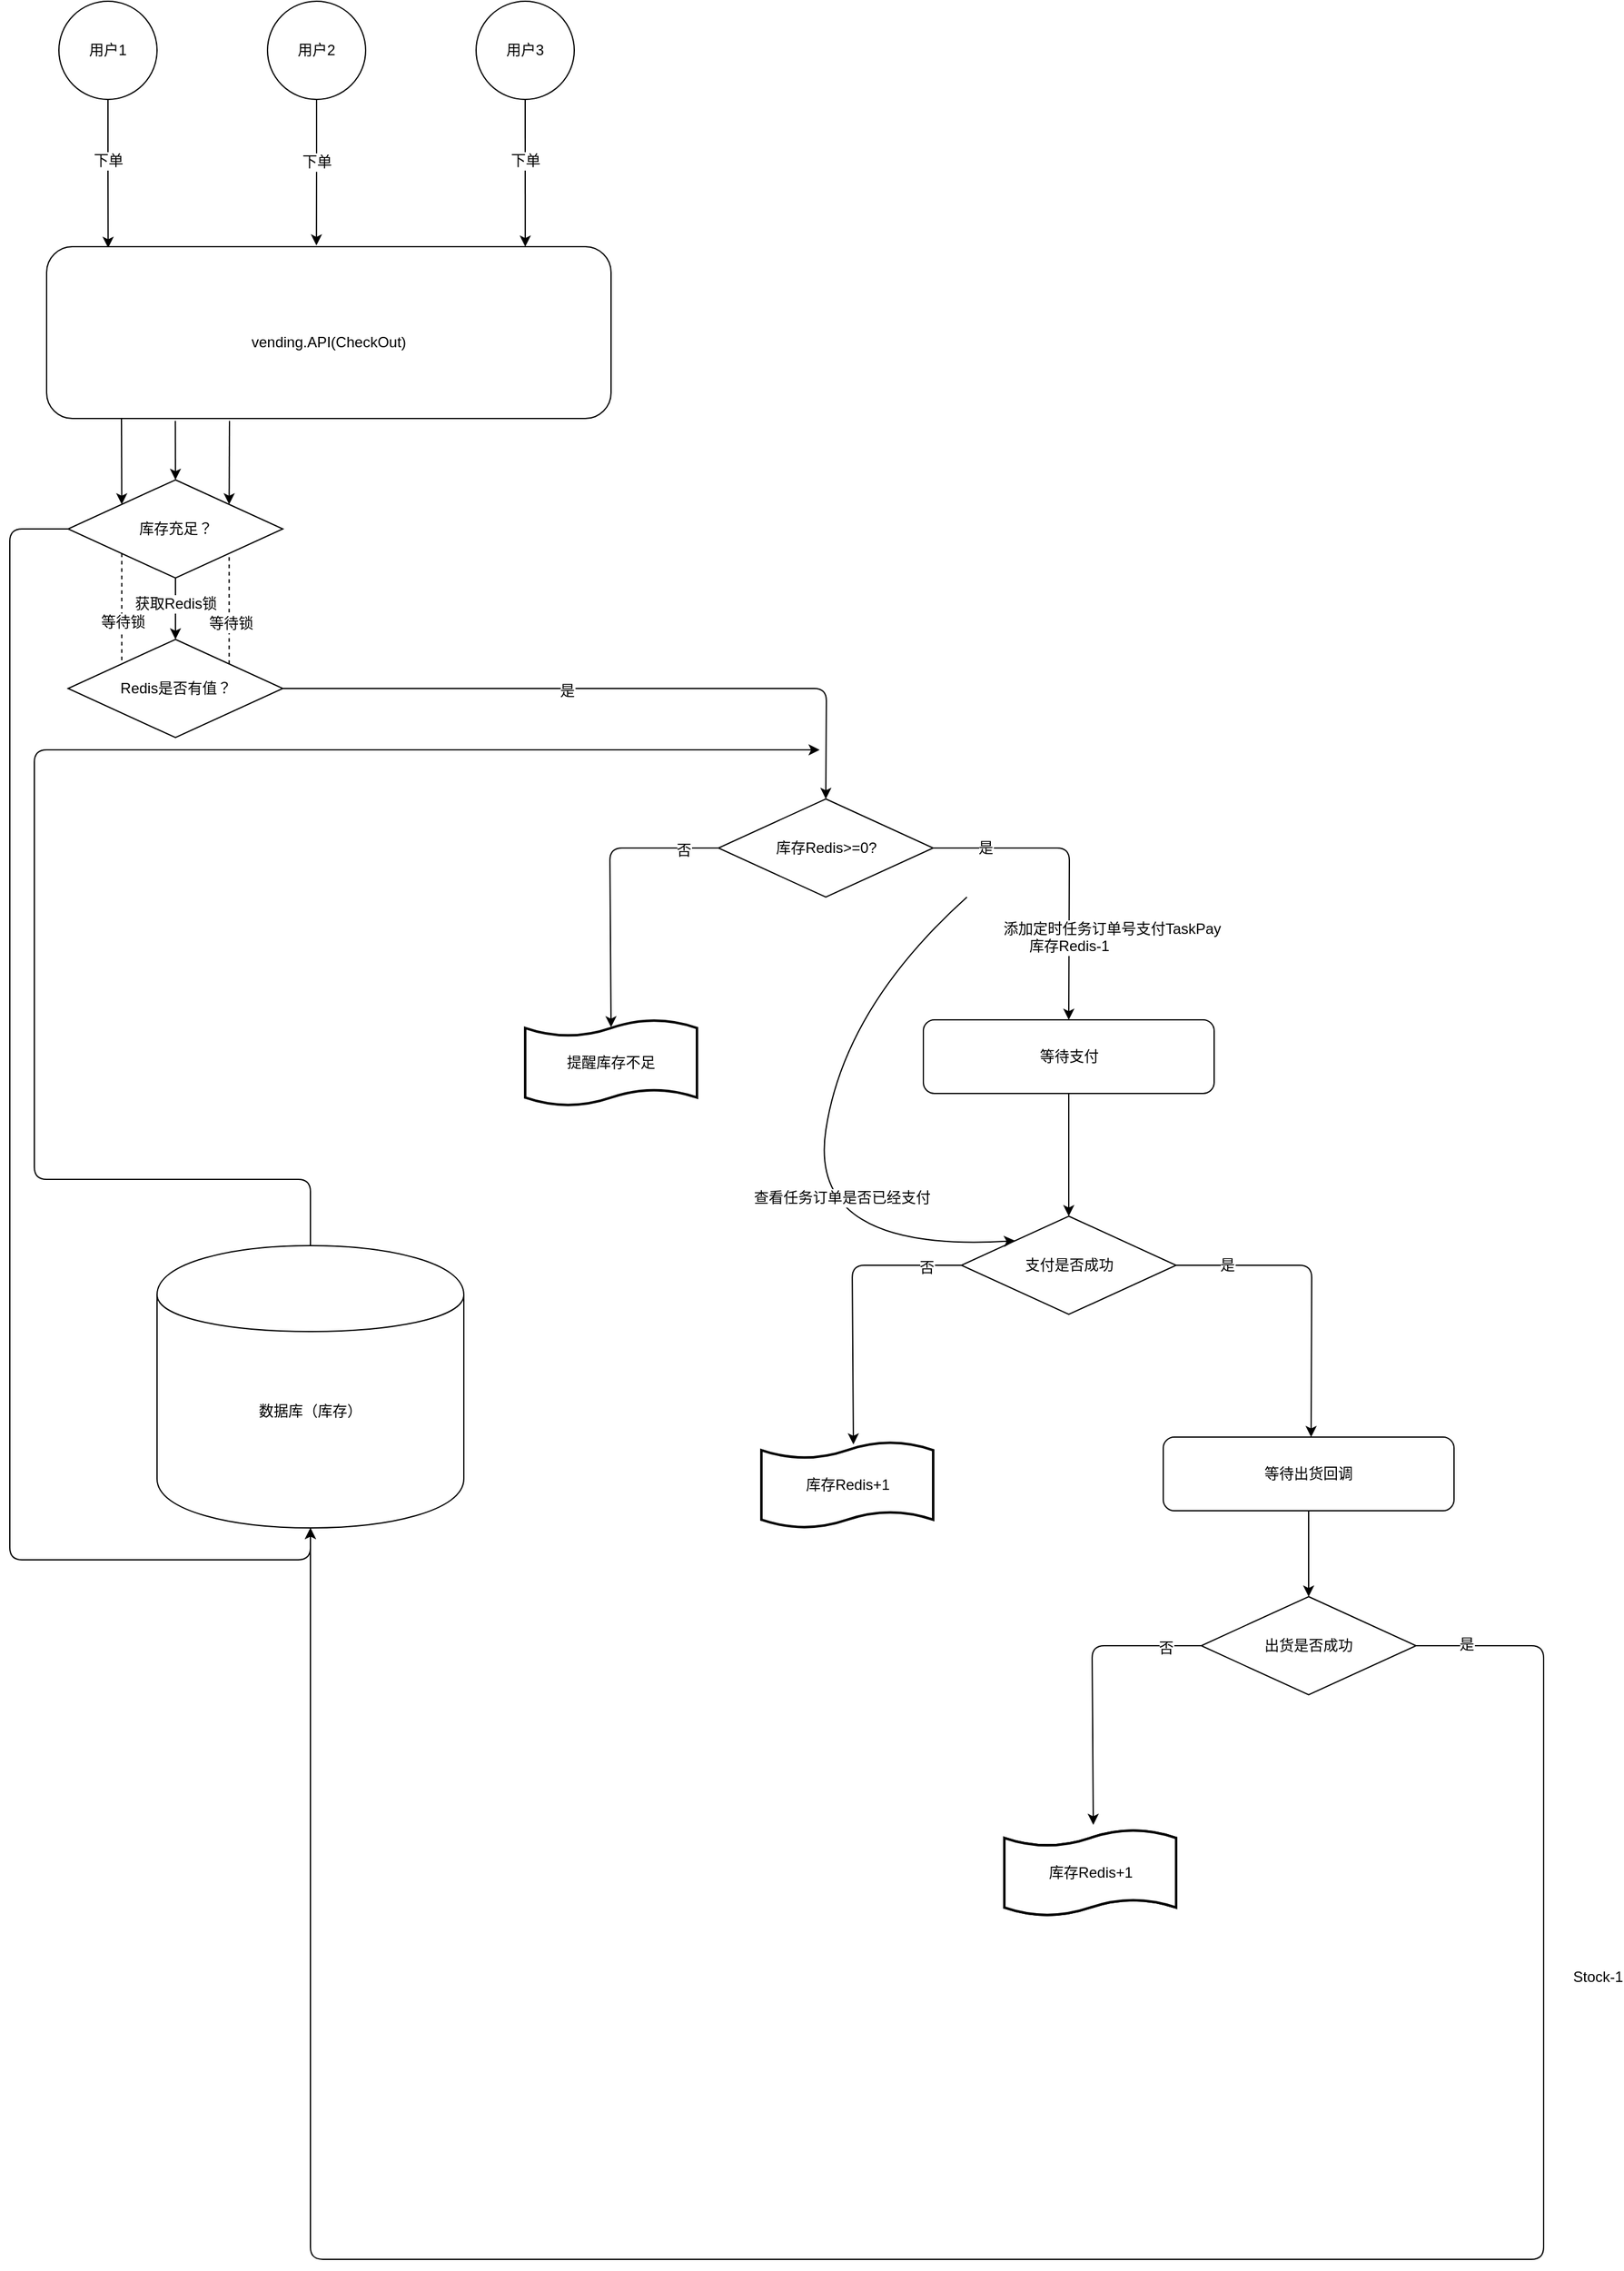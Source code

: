 <mxfile version="10.5.4" type="github"><diagram id="-4kzwGjPp0YoTaf24D5y" name="ÃÂ§ÃÂ¬ÃÂ¬ 1 ÃÂ©ÃÂ¡ÃÂµ"><mxGraphModel dx="914" dy="591" grid="1" gridSize="10" guides="1" tooltips="1" connect="1" arrows="1" fold="1" page="1" pageScale="1" pageWidth="827" pageHeight="1169" math="0" shadow="0"><root><mxCell id="0"/><mxCell id="1" parent="0"/><mxCell id="LSyAYEil4Msc9BgaxXhF-6" style="edgeStyle=orthogonalEdgeStyle;rounded=0;orthogonalLoop=1;jettySize=auto;html=1;exitX=0.5;exitY=1;exitDx=0;exitDy=0;entryX=0.109;entryY=0.007;entryDx=0;entryDy=0;entryPerimeter=0;" parent="1" source="3ba6V8PA6-8waUKWH-R8-1" target="LSyAYEil4Msc9BgaxXhF-4" edge="1"><mxGeometry relative="1" as="geometry"/></mxCell><mxCell id="LSyAYEil4Msc9BgaxXhF-15" value="下单" style="text;html=1;resizable=0;points=[];align=center;verticalAlign=middle;labelBackgroundColor=#ffffff;" parent="LSyAYEil4Msc9BgaxXhF-6" vertex="1" connectable="0"><mxGeometry x="-0.759" y="-1" relative="1" as="geometry"><mxPoint x="1" y="35" as="offset"/></mxGeometry></mxCell><mxCell id="3ba6V8PA6-8waUKWH-R8-1" value="用户1" style="ellipse;whiteSpace=wrap;html=1;aspect=fixed;" parent="1" vertex="1"><mxGeometry x="150" y="40" width="80" height="80" as="geometry"/></mxCell><mxCell id="LSyAYEil4Msc9BgaxXhF-2" value="用户2" style="ellipse;whiteSpace=wrap;html=1;aspect=fixed;" parent="1" vertex="1"><mxGeometry x="320" y="40" width="80" height="80" as="geometry"/></mxCell><mxCell id="LSyAYEil4Msc9BgaxXhF-3" value="用户3" style="ellipse;whiteSpace=wrap;html=1;aspect=fixed;" parent="1" vertex="1"><mxGeometry x="490" y="40" width="80" height="80" as="geometry"/></mxCell><mxCell id="LSyAYEil4Msc9BgaxXhF-4" value="&lt;div&gt;&lt;br&gt;&lt;/div&gt;&lt;div&gt;vending.API(CheckOut)&lt;br&gt;&lt;/div&gt;" style="rounded=1;whiteSpace=wrap;html=1;" parent="1" vertex="1"><mxGeometry x="140" y="240" width="460" height="140" as="geometry"/></mxCell><mxCell id="LSyAYEil4Msc9BgaxXhF-7" style="edgeStyle=orthogonalEdgeStyle;rounded=0;orthogonalLoop=1;jettySize=auto;html=1;exitX=0.5;exitY=1;exitDx=0;exitDy=0;entryX=0.478;entryY=-0.007;entryDx=0;entryDy=0;entryPerimeter=0;" parent="1" source="LSyAYEil4Msc9BgaxXhF-2" target="LSyAYEil4Msc9BgaxXhF-4" edge="1"><mxGeometry relative="1" as="geometry"><mxPoint x="340" y="130" as="sourcePoint"/><mxPoint x="340" y="221" as="targetPoint"/></mxGeometry></mxCell><mxCell id="LSyAYEil4Msc9BgaxXhF-16" value="下单" style="text;html=1;resizable=0;points=[];align=center;verticalAlign=middle;labelBackgroundColor=#ffffff;" parent="LSyAYEil4Msc9BgaxXhF-7" vertex="1" connectable="0"><mxGeometry x="-0.707" y="-2" relative="1" as="geometry"><mxPoint x="2" y="33" as="offset"/></mxGeometry></mxCell><mxCell id="LSyAYEil4Msc9BgaxXhF-9" value="" style="endArrow=classic;html=1;exitX=0.5;exitY=1;exitDx=0;exitDy=0;entryX=0.848;entryY=0;entryDx=0;entryDy=0;entryPerimeter=0;" parent="1" source="LSyAYEil4Msc9BgaxXhF-3" target="LSyAYEil4Msc9BgaxXhF-4" edge="1"><mxGeometry width="50" height="50" relative="1" as="geometry"><mxPoint x="140" y="420" as="sourcePoint"/><mxPoint x="190" y="370" as="targetPoint"/></mxGeometry></mxCell><mxCell id="LSyAYEil4Msc9BgaxXhF-17" value="下单" style="text;html=1;resizable=0;points=[];align=center;verticalAlign=middle;labelBackgroundColor=#ffffff;" parent="LSyAYEil4Msc9BgaxXhF-9" vertex="1" connectable="0"><mxGeometry x="-0.658" y="4" relative="1" as="geometry"><mxPoint x="-4" y="29" as="offset"/></mxGeometry></mxCell><mxCell id="LSyAYEil4Msc9BgaxXhF-19" value="数据库（库存）" style="shape=cylinder;whiteSpace=wrap;html=1;boundedLbl=1;backgroundOutline=1;" parent="1" vertex="1"><mxGeometry x="230" y="1054" width="250" height="230" as="geometry"/></mxCell><mxCell id="LSyAYEil4Msc9BgaxXhF-20" value="等待支付" style="rounded=1;whiteSpace=wrap;html=1;" parent="1" vertex="1"><mxGeometry x="854.5" y="870" width="237" height="60" as="geometry"/></mxCell><mxCell id="LSyAYEil4Msc9BgaxXhF-24" value="" style="endArrow=classic;html=1;exitX=0.228;exitY=1.014;exitDx=0;exitDy=0;exitPerimeter=0;entryX=0.5;entryY=0;entryDx=0;entryDy=0;" parent="1" source="LSyAYEil4Msc9BgaxXhF-4" target="LSyAYEil4Msc9BgaxXhF-26" edge="1"><mxGeometry width="50" height="50" relative="1" as="geometry"><mxPoint x="300" y="630" as="sourcePoint"/><mxPoint x="245" y="470" as="targetPoint"/></mxGeometry></mxCell><mxCell id="LSyAYEil4Msc9BgaxXhF-27" style="edgeStyle=orthogonalEdgeStyle;rounded=0;orthogonalLoop=1;jettySize=auto;html=1;entryX=0.5;entryY=0;entryDx=0;entryDy=0;" parent="1" source="LSyAYEil4Msc9BgaxXhF-26" target="LSyAYEil4Msc9BgaxXhF-28" edge="1"><mxGeometry relative="1" as="geometry"><mxPoint x="245" y="580" as="targetPoint"/></mxGeometry></mxCell><mxCell id="Z1qaRBLGycVt10238c1u-2" value="获取Redis锁" style="text;html=1;resizable=0;points=[];align=center;verticalAlign=middle;labelBackgroundColor=#ffffff;" vertex="1" connectable="0" parent="LSyAYEil4Msc9BgaxXhF-27"><mxGeometry x="0.218" relative="1" as="geometry"><mxPoint y="-10" as="offset"/></mxGeometry></mxCell><mxCell id="LSyAYEil4Msc9BgaxXhF-26" value="库存充足？&lt;br&gt;" style="rhombus;whiteSpace=wrap;html=1;" parent="1" vertex="1"><mxGeometry x="157.5" y="430" width="175" height="80" as="geometry"/></mxCell><mxCell id="LSyAYEil4Msc9BgaxXhF-28" value="Redis是否有值？" style="rhombus;whiteSpace=wrap;html=1;" parent="1" vertex="1"><mxGeometry x="157.5" y="560" width="175" height="80" as="geometry"/></mxCell><mxCell id="LSyAYEil4Msc9BgaxXhF-33" value="库存Redis&amp;gt;=0?" style="rhombus;whiteSpace=wrap;html=1;" parent="1" vertex="1"><mxGeometry x="687.5" y="690" width="175" height="80" as="geometry"/></mxCell><mxCell id="LSyAYEil4Msc9BgaxXhF-36" value="" style="endArrow=classic;html=1;exitX=0;exitY=0.5;exitDx=0;exitDy=0;entryX=0.5;entryY=1;entryDx=0;entryDy=0;" parent="1" source="LSyAYEil4Msc9BgaxXhF-26" target="LSyAYEil4Msc9BgaxXhF-19" edge="1"><mxGeometry width="50" height="50" relative="1" as="geometry"><mxPoint x="157.5" y="810" as="sourcePoint"/><mxPoint x="150" y="1080" as="targetPoint"/><Array as="points"><mxPoint x="110" y="470"/><mxPoint x="110" y="1310"/><mxPoint x="355" y="1310"/></Array></mxGeometry></mxCell><mxCell id="LSyAYEil4Msc9BgaxXhF-37" value="" style="endArrow=classic;html=1;exitX=0.5;exitY=0;exitDx=0;exitDy=0;" parent="1" source="LSyAYEil4Msc9BgaxXhF-19" edge="1"><mxGeometry width="50" height="50" relative="1" as="geometry"><mxPoint x="240" y="990" as="sourcePoint"/><mxPoint x="770" y="650" as="targetPoint"/><Array as="points"><mxPoint x="355" y="1000"/><mxPoint x="130" y="1000"/><mxPoint x="130" y="650"/></Array></mxGeometry></mxCell><mxCell id="LSyAYEil4Msc9BgaxXhF-40" value="" style="endArrow=classic;html=1;exitX=1;exitY=0.5;exitDx=0;exitDy=0;entryX=0.5;entryY=0;entryDx=0;entryDy=0;" parent="1" source="LSyAYEil4Msc9BgaxXhF-28" target="LSyAYEil4Msc9BgaxXhF-33" edge="1"><mxGeometry width="50" height="50" relative="1" as="geometry"><mxPoint x="607.5" y="600" as="sourcePoint"/><mxPoint x="699.5" y="790" as="targetPoint"/><Array as="points"><mxPoint x="775.5" y="600"/></Array></mxGeometry></mxCell><mxCell id="LSyAYEil4Msc9BgaxXhF-41" value="是" style="text;html=1;resizable=0;points=[];align=center;verticalAlign=middle;labelBackgroundColor=#ffffff;" parent="LSyAYEil4Msc9BgaxXhF-40" vertex="1" connectable="0"><mxGeometry x="-0.132" y="-2" relative="1" as="geometry"><mxPoint as="offset"/></mxGeometry></mxCell><mxCell id="LSyAYEil4Msc9BgaxXhF-44" value="" style="endArrow=classic;html=1;exitX=1;exitY=0.5;exitDx=0;exitDy=0;entryX=0.5;entryY=0;entryDx=0;entryDy=0;" parent="1" source="LSyAYEil4Msc9BgaxXhF-33" target="LSyAYEil4Msc9BgaxXhF-20" edge="1"><mxGeometry width="50" height="50" relative="1" as="geometry"><mxPoint x="617.5" y="610" as="sourcePoint"/><mxPoint x="785.5" y="700" as="targetPoint"/><Array as="points"><mxPoint x="973.5" y="730"/></Array></mxGeometry></mxCell><mxCell id="LSyAYEil4Msc9BgaxXhF-45" value="是" style="text;html=1;resizable=0;points=[];align=center;verticalAlign=middle;labelBackgroundColor=#ffffff;" parent="LSyAYEil4Msc9BgaxXhF-44" vertex="1" connectable="0"><mxGeometry x="-0.132" y="-2" relative="1" as="geometry"><mxPoint x="-67" y="-2" as="offset"/></mxGeometry></mxCell><mxCell id="LSyAYEil4Msc9BgaxXhF-47" value="库存Redis-1" style="text;html=1;resizable=0;points=[];align=center;verticalAlign=middle;labelBackgroundColor=#ffffff;" parent="LSyAYEil4Msc9BgaxXhF-44" vertex="1" connectable="0"><mxGeometry x="0.361" y="1" relative="1" as="geometry"><mxPoint x="-1.5" y="19.5" as="offset"/></mxGeometry></mxCell><mxCell id="LSyAYEil4Msc9BgaxXhF-60" value="添加定时任务订单号支付TaskPay" style="text;html=1;resizable=0;points=[];align=center;verticalAlign=middle;labelBackgroundColor=#ffffff;" parent="LSyAYEil4Msc9BgaxXhF-44" vertex="1" connectable="0"><mxGeometry x="-0.118" y="-35" relative="1" as="geometry"><mxPoint x="34.5" y="30.5" as="offset"/></mxGeometry></mxCell><mxCell id="LSyAYEil4Msc9BgaxXhF-48" value="&lt;div&gt;支付是否成功&lt;/div&gt;" style="rhombus;whiteSpace=wrap;html=1;" parent="1" vertex="1"><mxGeometry x="885.5" y="1030" width="175" height="80" as="geometry"/></mxCell><mxCell id="LSyAYEil4Msc9BgaxXhF-49" value="" style="endArrow=classic;html=1;exitX=0;exitY=0.5;exitDx=0;exitDy=0;entryX=0.5;entryY=0.086;entryDx=0;entryDy=0;entryPerimeter=0;" parent="1" source="LSyAYEil4Msc9BgaxXhF-33" target="LSyAYEil4Msc9BgaxXhF-53" edge="1"><mxGeometry width="50" height="50" relative="1" as="geometry"><mxPoint x="873" y="740" as="sourcePoint"/><mxPoint x="599" y="870" as="targetPoint"/><Array as="points"><mxPoint x="599" y="730"/></Array></mxGeometry></mxCell><mxCell id="LSyAYEil4Msc9BgaxXhF-52" value="否" style="text;html=1;resizable=0;points=[];align=center;verticalAlign=middle;labelBackgroundColor=#ffffff;" parent="LSyAYEil4Msc9BgaxXhF-49" vertex="1" connectable="0"><mxGeometry x="-0.755" y="2" relative="1" as="geometry"><mxPoint as="offset"/></mxGeometry></mxCell><mxCell id="LSyAYEil4Msc9BgaxXhF-53" value="提醒库存不足" style="shape=tape;whiteSpace=wrap;html=1;strokeWidth=2;size=0.19" parent="1" vertex="1"><mxGeometry x="530" y="870" width="140" height="70" as="geometry"/></mxCell><mxCell id="LSyAYEil4Msc9BgaxXhF-54" value="" style="endArrow=classic;html=1;exitX=0.5;exitY=1;exitDx=0;exitDy=0;" parent="1" source="LSyAYEil4Msc9BgaxXhF-20" target="LSyAYEil4Msc9BgaxXhF-48" edge="1"><mxGeometry width="50" height="50" relative="1" as="geometry"><mxPoint x="854.5" y="1260" as="sourcePoint"/><mxPoint x="904.5" y="1210" as="targetPoint"/></mxGeometry></mxCell><mxCell id="LSyAYEil4Msc9BgaxXhF-55" value="" style="endArrow=classic;html=1;exitX=1;exitY=0.5;exitDx=0;exitDy=0;entryX=0.5;entryY=0;entryDx=0;entryDy=0;" parent="1" edge="1"><mxGeometry width="50" height="50" relative="1" as="geometry"><mxPoint x="1060.5" y="1070" as="sourcePoint"/><mxPoint x="1170.5" y="1210" as="targetPoint"/><Array as="points"><mxPoint x="1171" y="1070"/></Array></mxGeometry></mxCell><mxCell id="LSyAYEil4Msc9BgaxXhF-56" value="是" style="text;html=1;resizable=0;points=[];align=center;verticalAlign=middle;labelBackgroundColor=#ffffff;" parent="LSyAYEil4Msc9BgaxXhF-55" vertex="1" connectable="0"><mxGeometry x="-0.132" y="-2" relative="1" as="geometry"><mxPoint x="-67" y="-2" as="offset"/></mxGeometry></mxCell><mxCell id="LSyAYEil4Msc9BgaxXhF-61" value="" style="curved=1;endArrow=classic;html=1;entryX=0;entryY=0;entryDx=0;entryDy=0;" parent="1" target="LSyAYEil4Msc9BgaxXhF-48" edge="1"><mxGeometry width="50" height="50" relative="1" as="geometry"><mxPoint x="890" y="770" as="sourcePoint"/><mxPoint x="830" y="1040" as="targetPoint"/><Array as="points"><mxPoint x="790" y="860"/><mxPoint x="760" y="1060"/></Array></mxGeometry></mxCell><mxCell id="LSyAYEil4Msc9BgaxXhF-62" value="查看任务订单是否已经支付" style="text;html=1;resizable=0;points=[];align=center;verticalAlign=middle;labelBackgroundColor=#ffffff;" parent="LSyAYEil4Msc9BgaxXhF-61" vertex="1" connectable="0"><mxGeometry x="0.135" y="21" relative="1" as="geometry"><mxPoint as="offset"/></mxGeometry></mxCell><mxCell id="LSyAYEil4Msc9BgaxXhF-63" value="" style="endArrow=classic;html=1;exitX=0;exitY=0.5;exitDx=0;exitDy=0;entryX=0.5;entryY=0.086;entryDx=0;entryDy=0;entryPerimeter=0;" parent="1" edge="1"><mxGeometry width="50" height="50" relative="1" as="geometry"><mxPoint x="885.5" y="1070" as="sourcePoint"/><mxPoint x="797.5" y="1216" as="targetPoint"/><Array as="points"><mxPoint x="796.5" y="1070"/></Array></mxGeometry></mxCell><mxCell id="LSyAYEil4Msc9BgaxXhF-64" value="否" style="text;html=1;resizable=0;points=[];align=center;verticalAlign=middle;labelBackgroundColor=#ffffff;" parent="LSyAYEil4Msc9BgaxXhF-63" vertex="1" connectable="0"><mxGeometry x="-0.755" y="2" relative="1" as="geometry"><mxPoint as="offset"/></mxGeometry></mxCell><mxCell id="LSyAYEil4Msc9BgaxXhF-66" value="库存Redis+1" style="shape=tape;whiteSpace=wrap;html=1;strokeWidth=2;size=0.19" parent="1" vertex="1"><mxGeometry x="722.5" y="1214" width="140" height="70" as="geometry"/></mxCell><mxCell id="LSyAYEil4Msc9BgaxXhF-67" value="等待出货回调" style="rounded=1;whiteSpace=wrap;html=1;" parent="1" vertex="1"><mxGeometry x="1050" y="1210" width="237" height="60" as="geometry"/></mxCell><mxCell id="LSyAYEil4Msc9BgaxXhF-68" value="" style="endArrow=classic;html=1;entryX=0.5;entryY=1;entryDx=0;entryDy=0;exitX=1;exitY=0.5;exitDx=0;exitDy=0;" parent="1" source="LSyAYEil4Msc9BgaxXhF-70" target="LSyAYEil4Msc9BgaxXhF-19" edge="1"><mxGeometry width="50" height="50" relative="1" as="geometry"><mxPoint x="1360" y="1380" as="sourcePoint"/><mxPoint x="360" y="1440" as="targetPoint"/><Array as="points"><mxPoint x="1360" y="1380"/><mxPoint x="1360" y="1880"/><mxPoint x="355" y="1880"/></Array></mxGeometry></mxCell><mxCell id="LSyAYEil4Msc9BgaxXhF-69" value="Stock-1" style="text;html=1;resizable=0;points=[];align=center;verticalAlign=middle;labelBackgroundColor=#ffffff;" parent="LSyAYEil4Msc9BgaxXhF-68" vertex="1" connectable="0"><mxGeometry x="-0.225" y="4" relative="1" as="geometry"><mxPoint x="294" y="-234" as="offset"/></mxGeometry></mxCell><mxCell id="LSyAYEil4Msc9BgaxXhF-76" value="是" style="text;html=1;resizable=0;points=[];align=center;verticalAlign=middle;labelBackgroundColor=#ffffff;" parent="LSyAYEil4Msc9BgaxXhF-68" vertex="1" connectable="0"><mxGeometry x="-0.963" y="1" relative="1" as="geometry"><mxPoint as="offset"/></mxGeometry></mxCell><mxCell id="LSyAYEil4Msc9BgaxXhF-70" value="&lt;div&gt;出货是否成功&lt;/div&gt;" style="rhombus;whiteSpace=wrap;html=1;" parent="1" vertex="1"><mxGeometry x="1081" y="1340" width="175" height="80" as="geometry"/></mxCell><mxCell id="LSyAYEil4Msc9BgaxXhF-71" value="" style="endArrow=classic;html=1;exitX=0.5;exitY=1;exitDx=0;exitDy=0;entryX=0.5;entryY=0;entryDx=0;entryDy=0;" parent="1" source="LSyAYEil4Msc9BgaxXhF-67" target="LSyAYEil4Msc9BgaxXhF-70" edge="1"><mxGeometry width="50" height="50" relative="1" as="geometry"><mxPoint x="620" y="1780" as="sourcePoint"/><mxPoint x="670" y="1730" as="targetPoint"/></mxGeometry></mxCell><mxCell id="LSyAYEil4Msc9BgaxXhF-74" value="" style="endArrow=classic;html=1;exitX=0;exitY=0.5;exitDx=0;exitDy=0;entryX=0.5;entryY=0.086;entryDx=0;entryDy=0;entryPerimeter=0;" parent="1" edge="1"><mxGeometry width="50" height="50" relative="1" as="geometry"><mxPoint x="1081" y="1380" as="sourcePoint"/><mxPoint x="993" y="1526" as="targetPoint"/><Array as="points"><mxPoint x="992" y="1380"/></Array></mxGeometry></mxCell><mxCell id="LSyAYEil4Msc9BgaxXhF-75" value="否" style="text;html=1;resizable=0;points=[];align=center;verticalAlign=middle;labelBackgroundColor=#ffffff;" parent="LSyAYEil4Msc9BgaxXhF-74" vertex="1" connectable="0"><mxGeometry x="-0.755" y="2" relative="1" as="geometry"><mxPoint as="offset"/></mxGeometry></mxCell><mxCell id="LSyAYEil4Msc9BgaxXhF-77" value="库存Redis+1" style="shape=tape;whiteSpace=wrap;html=1;strokeWidth=2;size=0.19" parent="1" vertex="1"><mxGeometry x="920.5" y="1530" width="140" height="70" as="geometry"/></mxCell><mxCell id="_CvW28-MTFuRluusmJPX-1" value="库存Redis+1" style="shape=tape;whiteSpace=wrap;html=1;strokeWidth=2;size=0.19" parent="1" vertex="1"><mxGeometry x="920.5" y="1530" width="140" height="70" as="geometry"/></mxCell><mxCell id="Z1qaRBLGycVt10238c1u-3" value="" style="endArrow=classic;html=1;entryX=0;entryY=0;entryDx=0;entryDy=0;" edge="1" parent="1" target="LSyAYEil4Msc9BgaxXhF-26"><mxGeometry width="50" height="50" relative="1" as="geometry"><mxPoint x="201" y="380" as="sourcePoint"/><mxPoint x="260" y="390" as="targetPoint"/></mxGeometry></mxCell><mxCell id="Z1qaRBLGycVt10238c1u-4" value="" style="endArrow=classic;html=1;entryX=1;entryY=0;entryDx=0;entryDy=0;" edge="1" parent="1" target="LSyAYEil4Msc9BgaxXhF-26"><mxGeometry width="50" height="50" relative="1" as="geometry"><mxPoint x="289" y="382" as="sourcePoint"/><mxPoint x="420" y="420" as="targetPoint"/></mxGeometry></mxCell><mxCell id="Z1qaRBLGycVt10238c1u-8" value="" style="endArrow=none;dashed=1;html=1;exitX=0;exitY=1;exitDx=0;exitDy=0;entryX=0;entryY=0;entryDx=0;entryDy=0;" edge="1" parent="1" source="LSyAYEil4Msc9BgaxXhF-26" target="LSyAYEil4Msc9BgaxXhF-28"><mxGeometry width="50" height="50" relative="1" as="geometry"><mxPoint x="150" y="580" as="sourcePoint"/><mxPoint x="200" y="530" as="targetPoint"/></mxGeometry></mxCell><mxCell id="Z1qaRBLGycVt10238c1u-11" value="等待锁" style="text;html=1;resizable=0;points=[];align=center;verticalAlign=middle;labelBackgroundColor=#ffffff;" vertex="1" connectable="0" parent="Z1qaRBLGycVt10238c1u-8"><mxGeometry x="0.244" relative="1" as="geometry"><mxPoint as="offset"/></mxGeometry></mxCell><mxCell id="Z1qaRBLGycVt10238c1u-9" value="" style="endArrow=none;dashed=1;html=1;entryX=1;entryY=1;entryDx=0;entryDy=0;exitX=1;exitY=0;exitDx=0;exitDy=0;" edge="1" parent="1" source="LSyAYEil4Msc9BgaxXhF-28" target="LSyAYEil4Msc9BgaxXhF-26"><mxGeometry width="50" height="50" relative="1" as="geometry"><mxPoint x="300" y="570" as="sourcePoint"/><mxPoint x="350" y="520" as="targetPoint"/></mxGeometry></mxCell><mxCell id="Z1qaRBLGycVt10238c1u-10" value="等待锁" style="text;html=1;resizable=0;points=[];align=center;verticalAlign=middle;labelBackgroundColor=#ffffff;" vertex="1" connectable="0" parent="Z1qaRBLGycVt10238c1u-9"><mxGeometry x="-0.267" y="-1" relative="1" as="geometry"><mxPoint as="offset"/></mxGeometry></mxCell></root></mxGraphModel></diagram></mxfile>